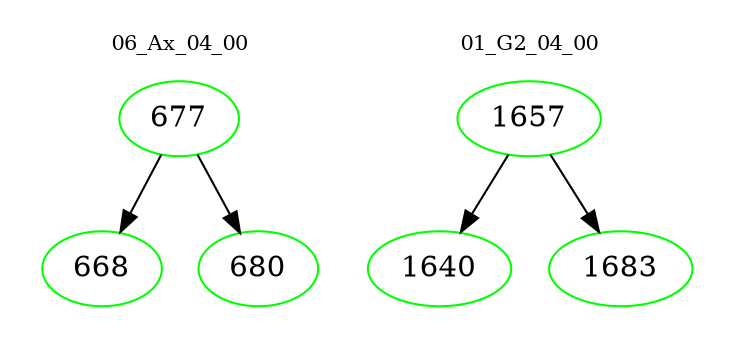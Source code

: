 digraph{
subgraph cluster_0 {
color = white
label = "06_Ax_04_00";
fontsize=10;
T0_677 [label="677", color="green"]
T0_677 -> T0_668 [color="black"]
T0_668 [label="668", color="green"]
T0_677 -> T0_680 [color="black"]
T0_680 [label="680", color="green"]
}
subgraph cluster_1 {
color = white
label = "01_G2_04_00";
fontsize=10;
T1_1657 [label="1657", color="green"]
T1_1657 -> T1_1640 [color="black"]
T1_1640 [label="1640", color="green"]
T1_1657 -> T1_1683 [color="black"]
T1_1683 [label="1683", color="green"]
}
}
